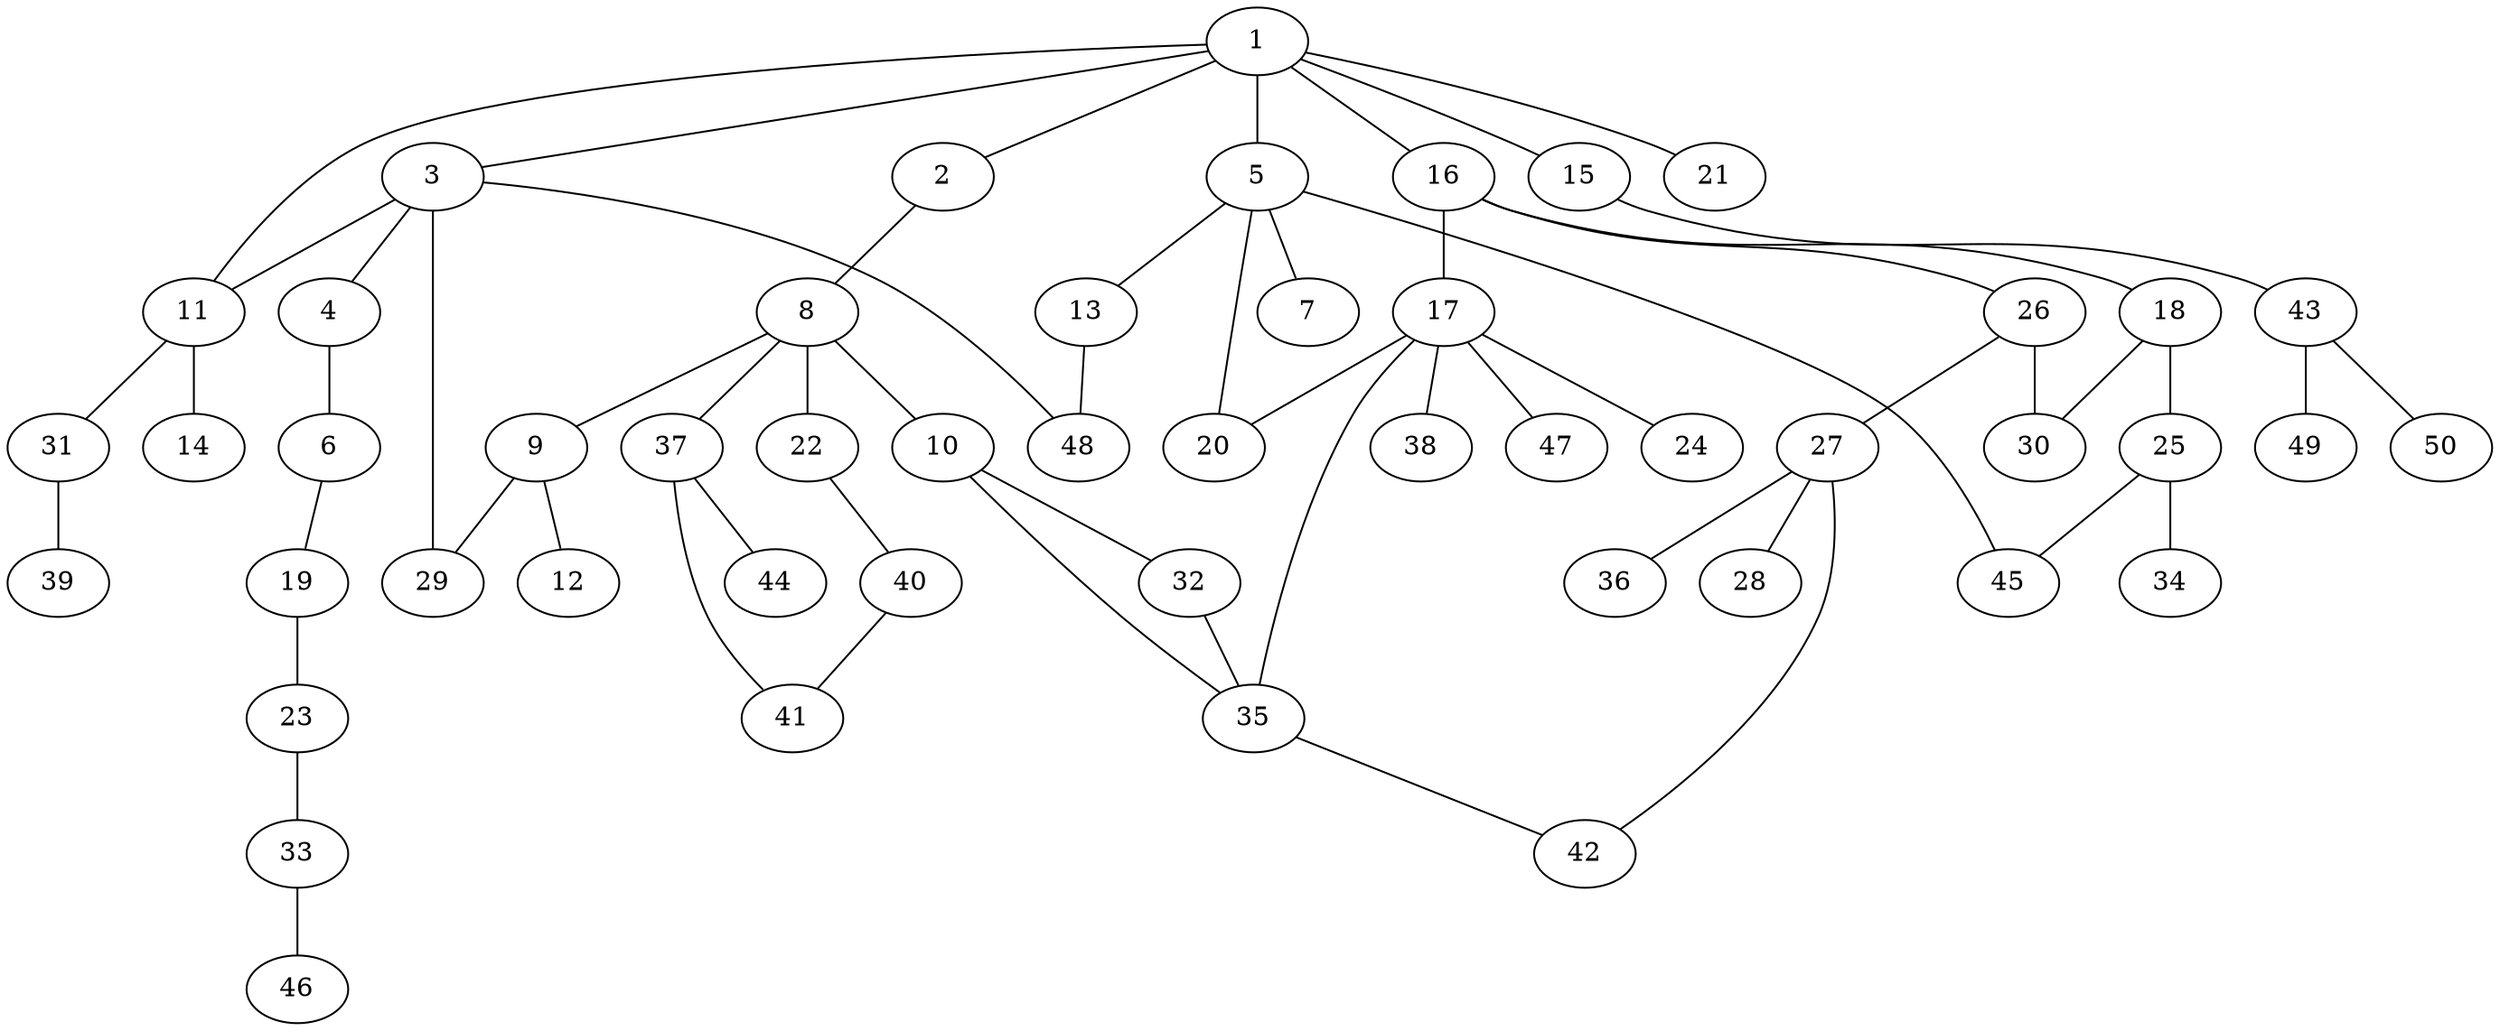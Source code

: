 graph graphname {1--2
1--3
1--5
1--11
1--15
1--16
1--21
2--8
3--4
3--11
3--29
3--48
4--6
5--7
5--13
5--20
5--45
6--19
8--9
8--10
8--22
8--37
9--12
9--29
10--32
10--35
11--14
11--31
13--48
15--43
16--17
16--18
16--26
17--20
17--24
17--35
17--38
17--47
18--25
18--30
19--23
22--40
23--33
25--34
25--45
26--27
26--30
27--28
27--36
27--42
31--39
32--35
33--46
35--42
37--41
37--44
40--41
43--49
43--50
}